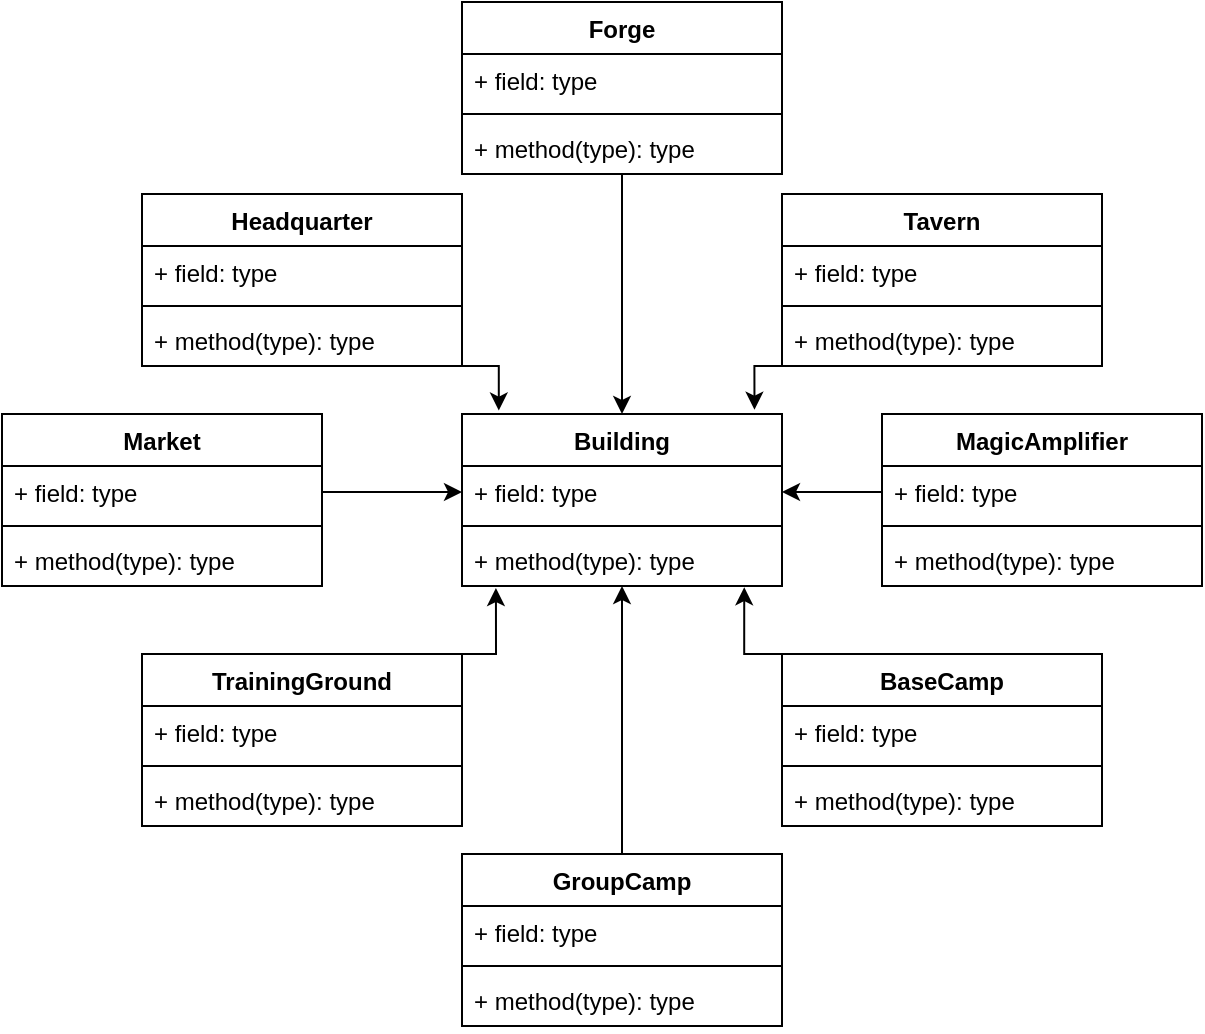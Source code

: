 <mxfile version="22.1.2" type="device">
  <diagram name="Seite-1" id="wRD9lv6NCrbTnsawkAFM">
    <mxGraphModel dx="759" dy="821" grid="1" gridSize="10" guides="1" tooltips="1" connect="1" arrows="1" fold="1" page="1" pageScale="1" pageWidth="827" pageHeight="1169" math="0" shadow="0">
      <root>
        <mxCell id="0" />
        <mxCell id="1" parent="0" />
        <mxCell id="29gqcfJELTzhbL_dgMI--1" value="Building" style="swimlane;fontStyle=1;align=center;verticalAlign=top;childLayout=stackLayout;horizontal=1;startSize=26;horizontalStack=0;resizeParent=1;resizeParentMax=0;resizeLast=0;collapsible=1;marginBottom=0;whiteSpace=wrap;html=1;" vertex="1" parent="1">
          <mxGeometry x="310" y="300" width="160" height="86" as="geometry" />
        </mxCell>
        <mxCell id="29gqcfJELTzhbL_dgMI--2" value="+ field: type" style="text;strokeColor=none;fillColor=none;align=left;verticalAlign=top;spacingLeft=4;spacingRight=4;overflow=hidden;rotatable=0;points=[[0,0.5],[1,0.5]];portConstraint=eastwest;whiteSpace=wrap;html=1;" vertex="1" parent="29gqcfJELTzhbL_dgMI--1">
          <mxGeometry y="26" width="160" height="26" as="geometry" />
        </mxCell>
        <mxCell id="29gqcfJELTzhbL_dgMI--3" value="" style="line;strokeWidth=1;fillColor=none;align=left;verticalAlign=middle;spacingTop=-1;spacingLeft=3;spacingRight=3;rotatable=0;labelPosition=right;points=[];portConstraint=eastwest;strokeColor=inherit;" vertex="1" parent="29gqcfJELTzhbL_dgMI--1">
          <mxGeometry y="52" width="160" height="8" as="geometry" />
        </mxCell>
        <mxCell id="29gqcfJELTzhbL_dgMI--4" value="+ method(type): type" style="text;strokeColor=none;fillColor=none;align=left;verticalAlign=top;spacingLeft=4;spacingRight=4;overflow=hidden;rotatable=0;points=[[0,0.5],[1,0.5]];portConstraint=eastwest;whiteSpace=wrap;html=1;" vertex="1" parent="29gqcfJELTzhbL_dgMI--1">
          <mxGeometry y="60" width="160" height="26" as="geometry" />
        </mxCell>
        <mxCell id="29gqcfJELTzhbL_dgMI--44" value="" style="edgeStyle=orthogonalEdgeStyle;rounded=0;orthogonalLoop=1;jettySize=auto;html=1;entryX=0.5;entryY=0;entryDx=0;entryDy=0;" edge="1" parent="1" source="29gqcfJELTzhbL_dgMI--5" target="29gqcfJELTzhbL_dgMI--1">
          <mxGeometry relative="1" as="geometry">
            <mxPoint x="390" y="263" as="targetPoint" />
          </mxGeometry>
        </mxCell>
        <mxCell id="29gqcfJELTzhbL_dgMI--5" value="Forge" style="swimlane;fontStyle=1;align=center;verticalAlign=top;childLayout=stackLayout;horizontal=1;startSize=26;horizontalStack=0;resizeParent=1;resizeParentMax=0;resizeLast=0;collapsible=1;marginBottom=0;whiteSpace=wrap;html=1;" vertex="1" parent="1">
          <mxGeometry x="310" y="94" width="160" height="86" as="geometry" />
        </mxCell>
        <mxCell id="29gqcfJELTzhbL_dgMI--6" value="+ field: type" style="text;strokeColor=none;fillColor=none;align=left;verticalAlign=top;spacingLeft=4;spacingRight=4;overflow=hidden;rotatable=0;points=[[0,0.5],[1,0.5]];portConstraint=eastwest;whiteSpace=wrap;html=1;" vertex="1" parent="29gqcfJELTzhbL_dgMI--5">
          <mxGeometry y="26" width="160" height="26" as="geometry" />
        </mxCell>
        <mxCell id="29gqcfJELTzhbL_dgMI--7" value="" style="line;strokeWidth=1;fillColor=none;align=left;verticalAlign=middle;spacingTop=-1;spacingLeft=3;spacingRight=3;rotatable=0;labelPosition=right;points=[];portConstraint=eastwest;strokeColor=inherit;" vertex="1" parent="29gqcfJELTzhbL_dgMI--5">
          <mxGeometry y="52" width="160" height="8" as="geometry" />
        </mxCell>
        <mxCell id="29gqcfJELTzhbL_dgMI--8" value="+ method(type): type" style="text;strokeColor=none;fillColor=none;align=left;verticalAlign=top;spacingLeft=4;spacingRight=4;overflow=hidden;rotatable=0;points=[[0,0.5],[1,0.5]];portConstraint=eastwest;whiteSpace=wrap;html=1;" vertex="1" parent="29gqcfJELTzhbL_dgMI--5">
          <mxGeometry y="60" width="160" height="26" as="geometry" />
        </mxCell>
        <mxCell id="29gqcfJELTzhbL_dgMI--9" value="Tavern" style="swimlane;fontStyle=1;align=center;verticalAlign=top;childLayout=stackLayout;horizontal=1;startSize=26;horizontalStack=0;resizeParent=1;resizeParentMax=0;resizeLast=0;collapsible=1;marginBottom=0;whiteSpace=wrap;html=1;" vertex="1" parent="1">
          <mxGeometry x="470" y="190" width="160" height="86" as="geometry" />
        </mxCell>
        <mxCell id="29gqcfJELTzhbL_dgMI--10" value="+ field: type" style="text;strokeColor=none;fillColor=none;align=left;verticalAlign=top;spacingLeft=4;spacingRight=4;overflow=hidden;rotatable=0;points=[[0,0.5],[1,0.5]];portConstraint=eastwest;whiteSpace=wrap;html=1;" vertex="1" parent="29gqcfJELTzhbL_dgMI--9">
          <mxGeometry y="26" width="160" height="26" as="geometry" />
        </mxCell>
        <mxCell id="29gqcfJELTzhbL_dgMI--11" value="" style="line;strokeWidth=1;fillColor=none;align=left;verticalAlign=middle;spacingTop=-1;spacingLeft=3;spacingRight=3;rotatable=0;labelPosition=right;points=[];portConstraint=eastwest;strokeColor=inherit;" vertex="1" parent="29gqcfJELTzhbL_dgMI--9">
          <mxGeometry y="52" width="160" height="8" as="geometry" />
        </mxCell>
        <mxCell id="29gqcfJELTzhbL_dgMI--12" value="+ method(type): type" style="text;strokeColor=none;fillColor=none;align=left;verticalAlign=top;spacingLeft=4;spacingRight=4;overflow=hidden;rotatable=0;points=[[0,0.5],[1,0.5]];portConstraint=eastwest;whiteSpace=wrap;html=1;" vertex="1" parent="29gqcfJELTzhbL_dgMI--9">
          <mxGeometry y="60" width="160" height="26" as="geometry" />
        </mxCell>
        <mxCell id="29gqcfJELTzhbL_dgMI--13" value="MagicAmplifier" style="swimlane;fontStyle=1;align=center;verticalAlign=top;childLayout=stackLayout;horizontal=1;startSize=26;horizontalStack=0;resizeParent=1;resizeParentMax=0;resizeLast=0;collapsible=1;marginBottom=0;whiteSpace=wrap;html=1;" vertex="1" parent="1">
          <mxGeometry x="520" y="300" width="160" height="86" as="geometry" />
        </mxCell>
        <mxCell id="29gqcfJELTzhbL_dgMI--14" value="+ field: type" style="text;strokeColor=none;fillColor=none;align=left;verticalAlign=top;spacingLeft=4;spacingRight=4;overflow=hidden;rotatable=0;points=[[0,0.5],[1,0.5]];portConstraint=eastwest;whiteSpace=wrap;html=1;" vertex="1" parent="29gqcfJELTzhbL_dgMI--13">
          <mxGeometry y="26" width="160" height="26" as="geometry" />
        </mxCell>
        <mxCell id="29gqcfJELTzhbL_dgMI--15" value="" style="line;strokeWidth=1;fillColor=none;align=left;verticalAlign=middle;spacingTop=-1;spacingLeft=3;spacingRight=3;rotatable=0;labelPosition=right;points=[];portConstraint=eastwest;strokeColor=inherit;" vertex="1" parent="29gqcfJELTzhbL_dgMI--13">
          <mxGeometry y="52" width="160" height="8" as="geometry" />
        </mxCell>
        <mxCell id="29gqcfJELTzhbL_dgMI--16" value="+ method(type): type" style="text;strokeColor=none;fillColor=none;align=left;verticalAlign=top;spacingLeft=4;spacingRight=4;overflow=hidden;rotatable=0;points=[[0,0.5],[1,0.5]];portConstraint=eastwest;whiteSpace=wrap;html=1;" vertex="1" parent="29gqcfJELTzhbL_dgMI--13">
          <mxGeometry y="60" width="160" height="26" as="geometry" />
        </mxCell>
        <mxCell id="29gqcfJELTzhbL_dgMI--17" value="BaseCamp" style="swimlane;fontStyle=1;align=center;verticalAlign=top;childLayout=stackLayout;horizontal=1;startSize=26;horizontalStack=0;resizeParent=1;resizeParentMax=0;resizeLast=0;collapsible=1;marginBottom=0;whiteSpace=wrap;html=1;" vertex="1" parent="1">
          <mxGeometry x="470" y="420" width="160" height="86" as="geometry" />
        </mxCell>
        <mxCell id="29gqcfJELTzhbL_dgMI--18" value="+ field: type" style="text;strokeColor=none;fillColor=none;align=left;verticalAlign=top;spacingLeft=4;spacingRight=4;overflow=hidden;rotatable=0;points=[[0,0.5],[1,0.5]];portConstraint=eastwest;whiteSpace=wrap;html=1;" vertex="1" parent="29gqcfJELTzhbL_dgMI--17">
          <mxGeometry y="26" width="160" height="26" as="geometry" />
        </mxCell>
        <mxCell id="29gqcfJELTzhbL_dgMI--19" value="" style="line;strokeWidth=1;fillColor=none;align=left;verticalAlign=middle;spacingTop=-1;spacingLeft=3;spacingRight=3;rotatable=0;labelPosition=right;points=[];portConstraint=eastwest;strokeColor=inherit;" vertex="1" parent="29gqcfJELTzhbL_dgMI--17">
          <mxGeometry y="52" width="160" height="8" as="geometry" />
        </mxCell>
        <mxCell id="29gqcfJELTzhbL_dgMI--20" value="+ method(type): type" style="text;strokeColor=none;fillColor=none;align=left;verticalAlign=top;spacingLeft=4;spacingRight=4;overflow=hidden;rotatable=0;points=[[0,0.5],[1,0.5]];portConstraint=eastwest;whiteSpace=wrap;html=1;" vertex="1" parent="29gqcfJELTzhbL_dgMI--17">
          <mxGeometry y="60" width="160" height="26" as="geometry" />
        </mxCell>
        <mxCell id="29gqcfJELTzhbL_dgMI--38" style="edgeStyle=orthogonalEdgeStyle;rounded=0;orthogonalLoop=1;jettySize=auto;html=1;exitX=0.5;exitY=0;exitDx=0;exitDy=0;" edge="1" parent="1" source="29gqcfJELTzhbL_dgMI--21" target="29gqcfJELTzhbL_dgMI--1">
          <mxGeometry relative="1" as="geometry" />
        </mxCell>
        <mxCell id="29gqcfJELTzhbL_dgMI--21" value="GroupCamp" style="swimlane;fontStyle=1;align=center;verticalAlign=top;childLayout=stackLayout;horizontal=1;startSize=26;horizontalStack=0;resizeParent=1;resizeParentMax=0;resizeLast=0;collapsible=1;marginBottom=0;whiteSpace=wrap;html=1;" vertex="1" parent="1">
          <mxGeometry x="310" y="520" width="160" height="86" as="geometry" />
        </mxCell>
        <mxCell id="29gqcfJELTzhbL_dgMI--22" value="+ field: type" style="text;strokeColor=none;fillColor=none;align=left;verticalAlign=top;spacingLeft=4;spacingRight=4;overflow=hidden;rotatable=0;points=[[0,0.5],[1,0.5]];portConstraint=eastwest;whiteSpace=wrap;html=1;" vertex="1" parent="29gqcfJELTzhbL_dgMI--21">
          <mxGeometry y="26" width="160" height="26" as="geometry" />
        </mxCell>
        <mxCell id="29gqcfJELTzhbL_dgMI--23" value="" style="line;strokeWidth=1;fillColor=none;align=left;verticalAlign=middle;spacingTop=-1;spacingLeft=3;spacingRight=3;rotatable=0;labelPosition=right;points=[];portConstraint=eastwest;strokeColor=inherit;" vertex="1" parent="29gqcfJELTzhbL_dgMI--21">
          <mxGeometry y="52" width="160" height="8" as="geometry" />
        </mxCell>
        <mxCell id="29gqcfJELTzhbL_dgMI--24" value="+ method(type): type" style="text;strokeColor=none;fillColor=none;align=left;verticalAlign=top;spacingLeft=4;spacingRight=4;overflow=hidden;rotatable=0;points=[[0,0.5],[1,0.5]];portConstraint=eastwest;whiteSpace=wrap;html=1;" vertex="1" parent="29gqcfJELTzhbL_dgMI--21">
          <mxGeometry y="60" width="160" height="26" as="geometry" />
        </mxCell>
        <mxCell id="29gqcfJELTzhbL_dgMI--25" value="TrainingGround" style="swimlane;fontStyle=1;align=center;verticalAlign=top;childLayout=stackLayout;horizontal=1;startSize=26;horizontalStack=0;resizeParent=1;resizeParentMax=0;resizeLast=0;collapsible=1;marginBottom=0;whiteSpace=wrap;html=1;" vertex="1" parent="1">
          <mxGeometry x="150" y="420" width="160" height="86" as="geometry" />
        </mxCell>
        <mxCell id="29gqcfJELTzhbL_dgMI--26" value="+ field: type" style="text;strokeColor=none;fillColor=none;align=left;verticalAlign=top;spacingLeft=4;spacingRight=4;overflow=hidden;rotatable=0;points=[[0,0.5],[1,0.5]];portConstraint=eastwest;whiteSpace=wrap;html=1;" vertex="1" parent="29gqcfJELTzhbL_dgMI--25">
          <mxGeometry y="26" width="160" height="26" as="geometry" />
        </mxCell>
        <mxCell id="29gqcfJELTzhbL_dgMI--27" value="" style="line;strokeWidth=1;fillColor=none;align=left;verticalAlign=middle;spacingTop=-1;spacingLeft=3;spacingRight=3;rotatable=0;labelPosition=right;points=[];portConstraint=eastwest;strokeColor=inherit;" vertex="1" parent="29gqcfJELTzhbL_dgMI--25">
          <mxGeometry y="52" width="160" height="8" as="geometry" />
        </mxCell>
        <mxCell id="29gqcfJELTzhbL_dgMI--28" value="+ method(type): type" style="text;strokeColor=none;fillColor=none;align=left;verticalAlign=top;spacingLeft=4;spacingRight=4;overflow=hidden;rotatable=0;points=[[0,0.5],[1,0.5]];portConstraint=eastwest;whiteSpace=wrap;html=1;" vertex="1" parent="29gqcfJELTzhbL_dgMI--25">
          <mxGeometry y="60" width="160" height="26" as="geometry" />
        </mxCell>
        <mxCell id="29gqcfJELTzhbL_dgMI--29" value="Market" style="swimlane;fontStyle=1;align=center;verticalAlign=top;childLayout=stackLayout;horizontal=1;startSize=26;horizontalStack=0;resizeParent=1;resizeParentMax=0;resizeLast=0;collapsible=1;marginBottom=0;whiteSpace=wrap;html=1;" vertex="1" parent="1">
          <mxGeometry x="80" y="300" width="160" height="86" as="geometry" />
        </mxCell>
        <mxCell id="29gqcfJELTzhbL_dgMI--30" value="+ field: type" style="text;strokeColor=none;fillColor=none;align=left;verticalAlign=top;spacingLeft=4;spacingRight=4;overflow=hidden;rotatable=0;points=[[0,0.5],[1,0.5]];portConstraint=eastwest;whiteSpace=wrap;html=1;" vertex="1" parent="29gqcfJELTzhbL_dgMI--29">
          <mxGeometry y="26" width="160" height="26" as="geometry" />
        </mxCell>
        <mxCell id="29gqcfJELTzhbL_dgMI--31" value="" style="line;strokeWidth=1;fillColor=none;align=left;verticalAlign=middle;spacingTop=-1;spacingLeft=3;spacingRight=3;rotatable=0;labelPosition=right;points=[];portConstraint=eastwest;strokeColor=inherit;" vertex="1" parent="29gqcfJELTzhbL_dgMI--29">
          <mxGeometry y="52" width="160" height="8" as="geometry" />
        </mxCell>
        <mxCell id="29gqcfJELTzhbL_dgMI--32" value="+ method(type): type" style="text;strokeColor=none;fillColor=none;align=left;verticalAlign=top;spacingLeft=4;spacingRight=4;overflow=hidden;rotatable=0;points=[[0,0.5],[1,0.5]];portConstraint=eastwest;whiteSpace=wrap;html=1;" vertex="1" parent="29gqcfJELTzhbL_dgMI--29">
          <mxGeometry y="60" width="160" height="26" as="geometry" />
        </mxCell>
        <mxCell id="29gqcfJELTzhbL_dgMI--33" value="Headquarter" style="swimlane;fontStyle=1;align=center;verticalAlign=top;childLayout=stackLayout;horizontal=1;startSize=26;horizontalStack=0;resizeParent=1;resizeParentMax=0;resizeLast=0;collapsible=1;marginBottom=0;whiteSpace=wrap;html=1;" vertex="1" parent="1">
          <mxGeometry x="150" y="190" width="160" height="86" as="geometry" />
        </mxCell>
        <mxCell id="29gqcfJELTzhbL_dgMI--34" value="+ field: type" style="text;strokeColor=none;fillColor=none;align=left;verticalAlign=top;spacingLeft=4;spacingRight=4;overflow=hidden;rotatable=0;points=[[0,0.5],[1,0.5]];portConstraint=eastwest;whiteSpace=wrap;html=1;" vertex="1" parent="29gqcfJELTzhbL_dgMI--33">
          <mxGeometry y="26" width="160" height="26" as="geometry" />
        </mxCell>
        <mxCell id="29gqcfJELTzhbL_dgMI--35" value="" style="line;strokeWidth=1;fillColor=none;align=left;verticalAlign=middle;spacingTop=-1;spacingLeft=3;spacingRight=3;rotatable=0;labelPosition=right;points=[];portConstraint=eastwest;strokeColor=inherit;" vertex="1" parent="29gqcfJELTzhbL_dgMI--33">
          <mxGeometry y="52" width="160" height="8" as="geometry" />
        </mxCell>
        <mxCell id="29gqcfJELTzhbL_dgMI--36" value="+ method(type): type" style="text;strokeColor=none;fillColor=none;align=left;verticalAlign=top;spacingLeft=4;spacingRight=4;overflow=hidden;rotatable=0;points=[[0,0.5],[1,0.5]];portConstraint=eastwest;whiteSpace=wrap;html=1;" vertex="1" parent="29gqcfJELTzhbL_dgMI--33">
          <mxGeometry y="60" width="160" height="26" as="geometry" />
        </mxCell>
        <mxCell id="29gqcfJELTzhbL_dgMI--37" style="edgeStyle=orthogonalEdgeStyle;rounded=0;orthogonalLoop=1;jettySize=auto;html=1;exitX=1;exitY=0.5;exitDx=0;exitDy=0;entryX=0;entryY=0.5;entryDx=0;entryDy=0;" edge="1" parent="1" source="29gqcfJELTzhbL_dgMI--30" target="29gqcfJELTzhbL_dgMI--2">
          <mxGeometry relative="1" as="geometry" />
        </mxCell>
        <mxCell id="29gqcfJELTzhbL_dgMI--39" style="edgeStyle=orthogonalEdgeStyle;rounded=0;orthogonalLoop=1;jettySize=auto;html=1;exitX=1;exitY=0;exitDx=0;exitDy=0;entryX=0.106;entryY=1.04;entryDx=0;entryDy=0;entryPerimeter=0;" edge="1" parent="1" source="29gqcfJELTzhbL_dgMI--25" target="29gqcfJELTzhbL_dgMI--4">
          <mxGeometry relative="1" as="geometry" />
        </mxCell>
        <mxCell id="29gqcfJELTzhbL_dgMI--40" style="edgeStyle=orthogonalEdgeStyle;rounded=0;orthogonalLoop=1;jettySize=auto;html=1;exitX=0;exitY=0;exitDx=0;exitDy=0;entryX=0.882;entryY=1.023;entryDx=0;entryDy=0;entryPerimeter=0;" edge="1" parent="1" source="29gqcfJELTzhbL_dgMI--17" target="29gqcfJELTzhbL_dgMI--4">
          <mxGeometry relative="1" as="geometry" />
        </mxCell>
        <mxCell id="29gqcfJELTzhbL_dgMI--41" style="edgeStyle=orthogonalEdgeStyle;rounded=0;orthogonalLoop=1;jettySize=auto;html=1;exitX=0;exitY=0.5;exitDx=0;exitDy=0;" edge="1" parent="1" source="29gqcfJELTzhbL_dgMI--14" target="29gqcfJELTzhbL_dgMI--2">
          <mxGeometry relative="1" as="geometry" />
        </mxCell>
        <mxCell id="29gqcfJELTzhbL_dgMI--42" style="edgeStyle=orthogonalEdgeStyle;rounded=0;orthogonalLoop=1;jettySize=auto;html=1;exitX=0;exitY=1;exitDx=0;exitDy=0;entryX=0.914;entryY=-0.025;entryDx=0;entryDy=0;entryPerimeter=0;" edge="1" parent="1" source="29gqcfJELTzhbL_dgMI--9" target="29gqcfJELTzhbL_dgMI--1">
          <mxGeometry relative="1" as="geometry" />
        </mxCell>
        <mxCell id="29gqcfJELTzhbL_dgMI--45" style="edgeStyle=orthogonalEdgeStyle;rounded=0;orthogonalLoop=1;jettySize=auto;html=1;exitX=1;exitY=1;exitDx=0;exitDy=0;entryX=0.115;entryY=-0.02;entryDx=0;entryDy=0;entryPerimeter=0;" edge="1" parent="1" source="29gqcfJELTzhbL_dgMI--33" target="29gqcfJELTzhbL_dgMI--1">
          <mxGeometry relative="1" as="geometry" />
        </mxCell>
      </root>
    </mxGraphModel>
  </diagram>
</mxfile>
